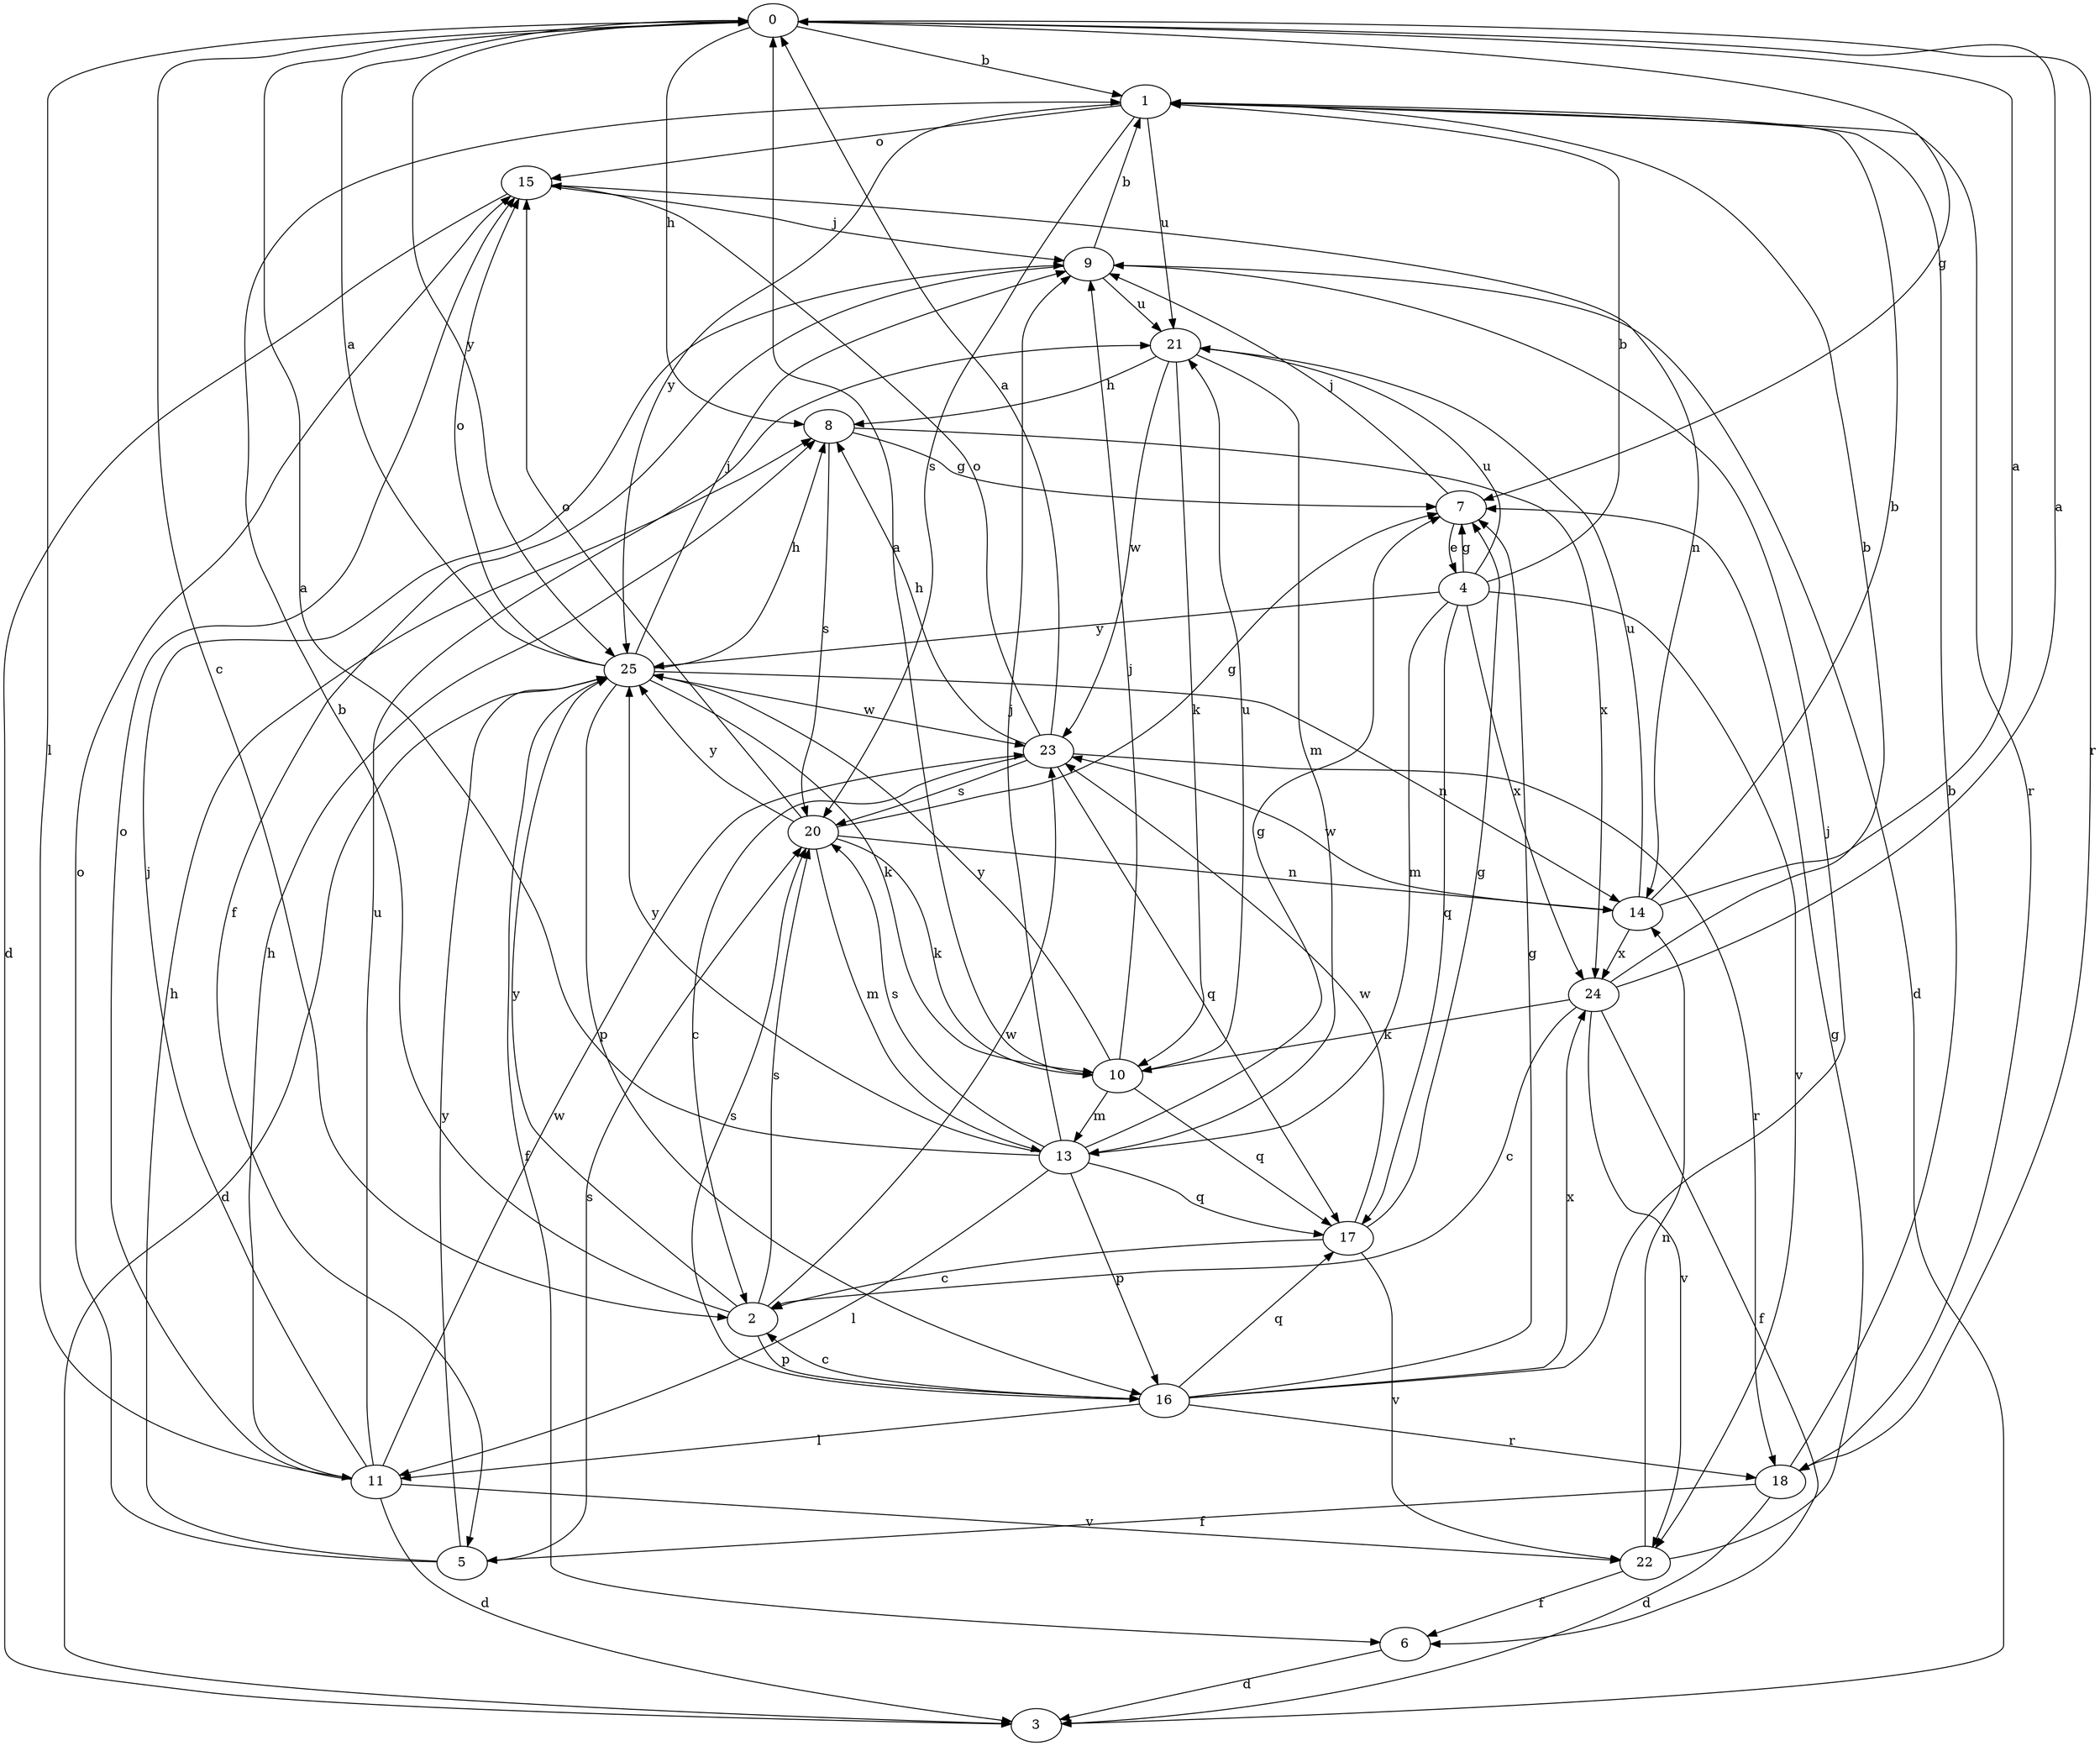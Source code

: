 strict digraph  {
0;
1;
2;
3;
4;
5;
6;
7;
8;
9;
10;
11;
13;
14;
15;
16;
17;
18;
20;
21;
22;
23;
24;
25;
0 -> 1  [label=b];
0 -> 2  [label=c];
0 -> 7  [label=g];
0 -> 8  [label=h];
0 -> 11  [label=l];
0 -> 18  [label=r];
0 -> 25  [label=y];
1 -> 15  [label=o];
1 -> 18  [label=r];
1 -> 20  [label=s];
1 -> 21  [label=u];
1 -> 25  [label=y];
2 -> 1  [label=b];
2 -> 16  [label=p];
2 -> 20  [label=s];
2 -> 23  [label=w];
2 -> 25  [label=y];
4 -> 1  [label=b];
4 -> 7  [label=g];
4 -> 13  [label=m];
4 -> 17  [label=q];
4 -> 21  [label=u];
4 -> 22  [label=v];
4 -> 24  [label=x];
4 -> 25  [label=y];
5 -> 8  [label=h];
5 -> 15  [label=o];
5 -> 20  [label=s];
5 -> 25  [label=y];
6 -> 3  [label=d];
7 -> 4  [label=e];
7 -> 9  [label=j];
8 -> 7  [label=g];
8 -> 20  [label=s];
8 -> 24  [label=x];
9 -> 1  [label=b];
9 -> 3  [label=d];
9 -> 5  [label=f];
9 -> 21  [label=u];
10 -> 0  [label=a];
10 -> 9  [label=j];
10 -> 13  [label=m];
10 -> 17  [label=q];
10 -> 21  [label=u];
10 -> 25  [label=y];
11 -> 3  [label=d];
11 -> 8  [label=h];
11 -> 9  [label=j];
11 -> 15  [label=o];
11 -> 21  [label=u];
11 -> 22  [label=v];
11 -> 23  [label=w];
13 -> 0  [label=a];
13 -> 7  [label=g];
13 -> 9  [label=j];
13 -> 11  [label=l];
13 -> 16  [label=p];
13 -> 17  [label=q];
13 -> 20  [label=s];
13 -> 25  [label=y];
14 -> 0  [label=a];
14 -> 1  [label=b];
14 -> 21  [label=u];
14 -> 23  [label=w];
14 -> 24  [label=x];
15 -> 3  [label=d];
15 -> 9  [label=j];
15 -> 14  [label=n];
16 -> 2  [label=c];
16 -> 7  [label=g];
16 -> 9  [label=j];
16 -> 11  [label=l];
16 -> 17  [label=q];
16 -> 18  [label=r];
16 -> 20  [label=s];
16 -> 24  [label=x];
17 -> 2  [label=c];
17 -> 7  [label=g];
17 -> 22  [label=v];
17 -> 23  [label=w];
18 -> 1  [label=b];
18 -> 3  [label=d];
18 -> 5  [label=f];
20 -> 7  [label=g];
20 -> 10  [label=k];
20 -> 13  [label=m];
20 -> 14  [label=n];
20 -> 15  [label=o];
20 -> 25  [label=y];
21 -> 8  [label=h];
21 -> 10  [label=k];
21 -> 13  [label=m];
21 -> 23  [label=w];
22 -> 6  [label=f];
22 -> 7  [label=g];
22 -> 14  [label=n];
23 -> 0  [label=a];
23 -> 2  [label=c];
23 -> 8  [label=h];
23 -> 15  [label=o];
23 -> 17  [label=q];
23 -> 18  [label=r];
23 -> 20  [label=s];
24 -> 0  [label=a];
24 -> 1  [label=b];
24 -> 2  [label=c];
24 -> 6  [label=f];
24 -> 10  [label=k];
24 -> 22  [label=v];
25 -> 0  [label=a];
25 -> 3  [label=d];
25 -> 6  [label=f];
25 -> 8  [label=h];
25 -> 9  [label=j];
25 -> 10  [label=k];
25 -> 14  [label=n];
25 -> 15  [label=o];
25 -> 16  [label=p];
25 -> 23  [label=w];
}
